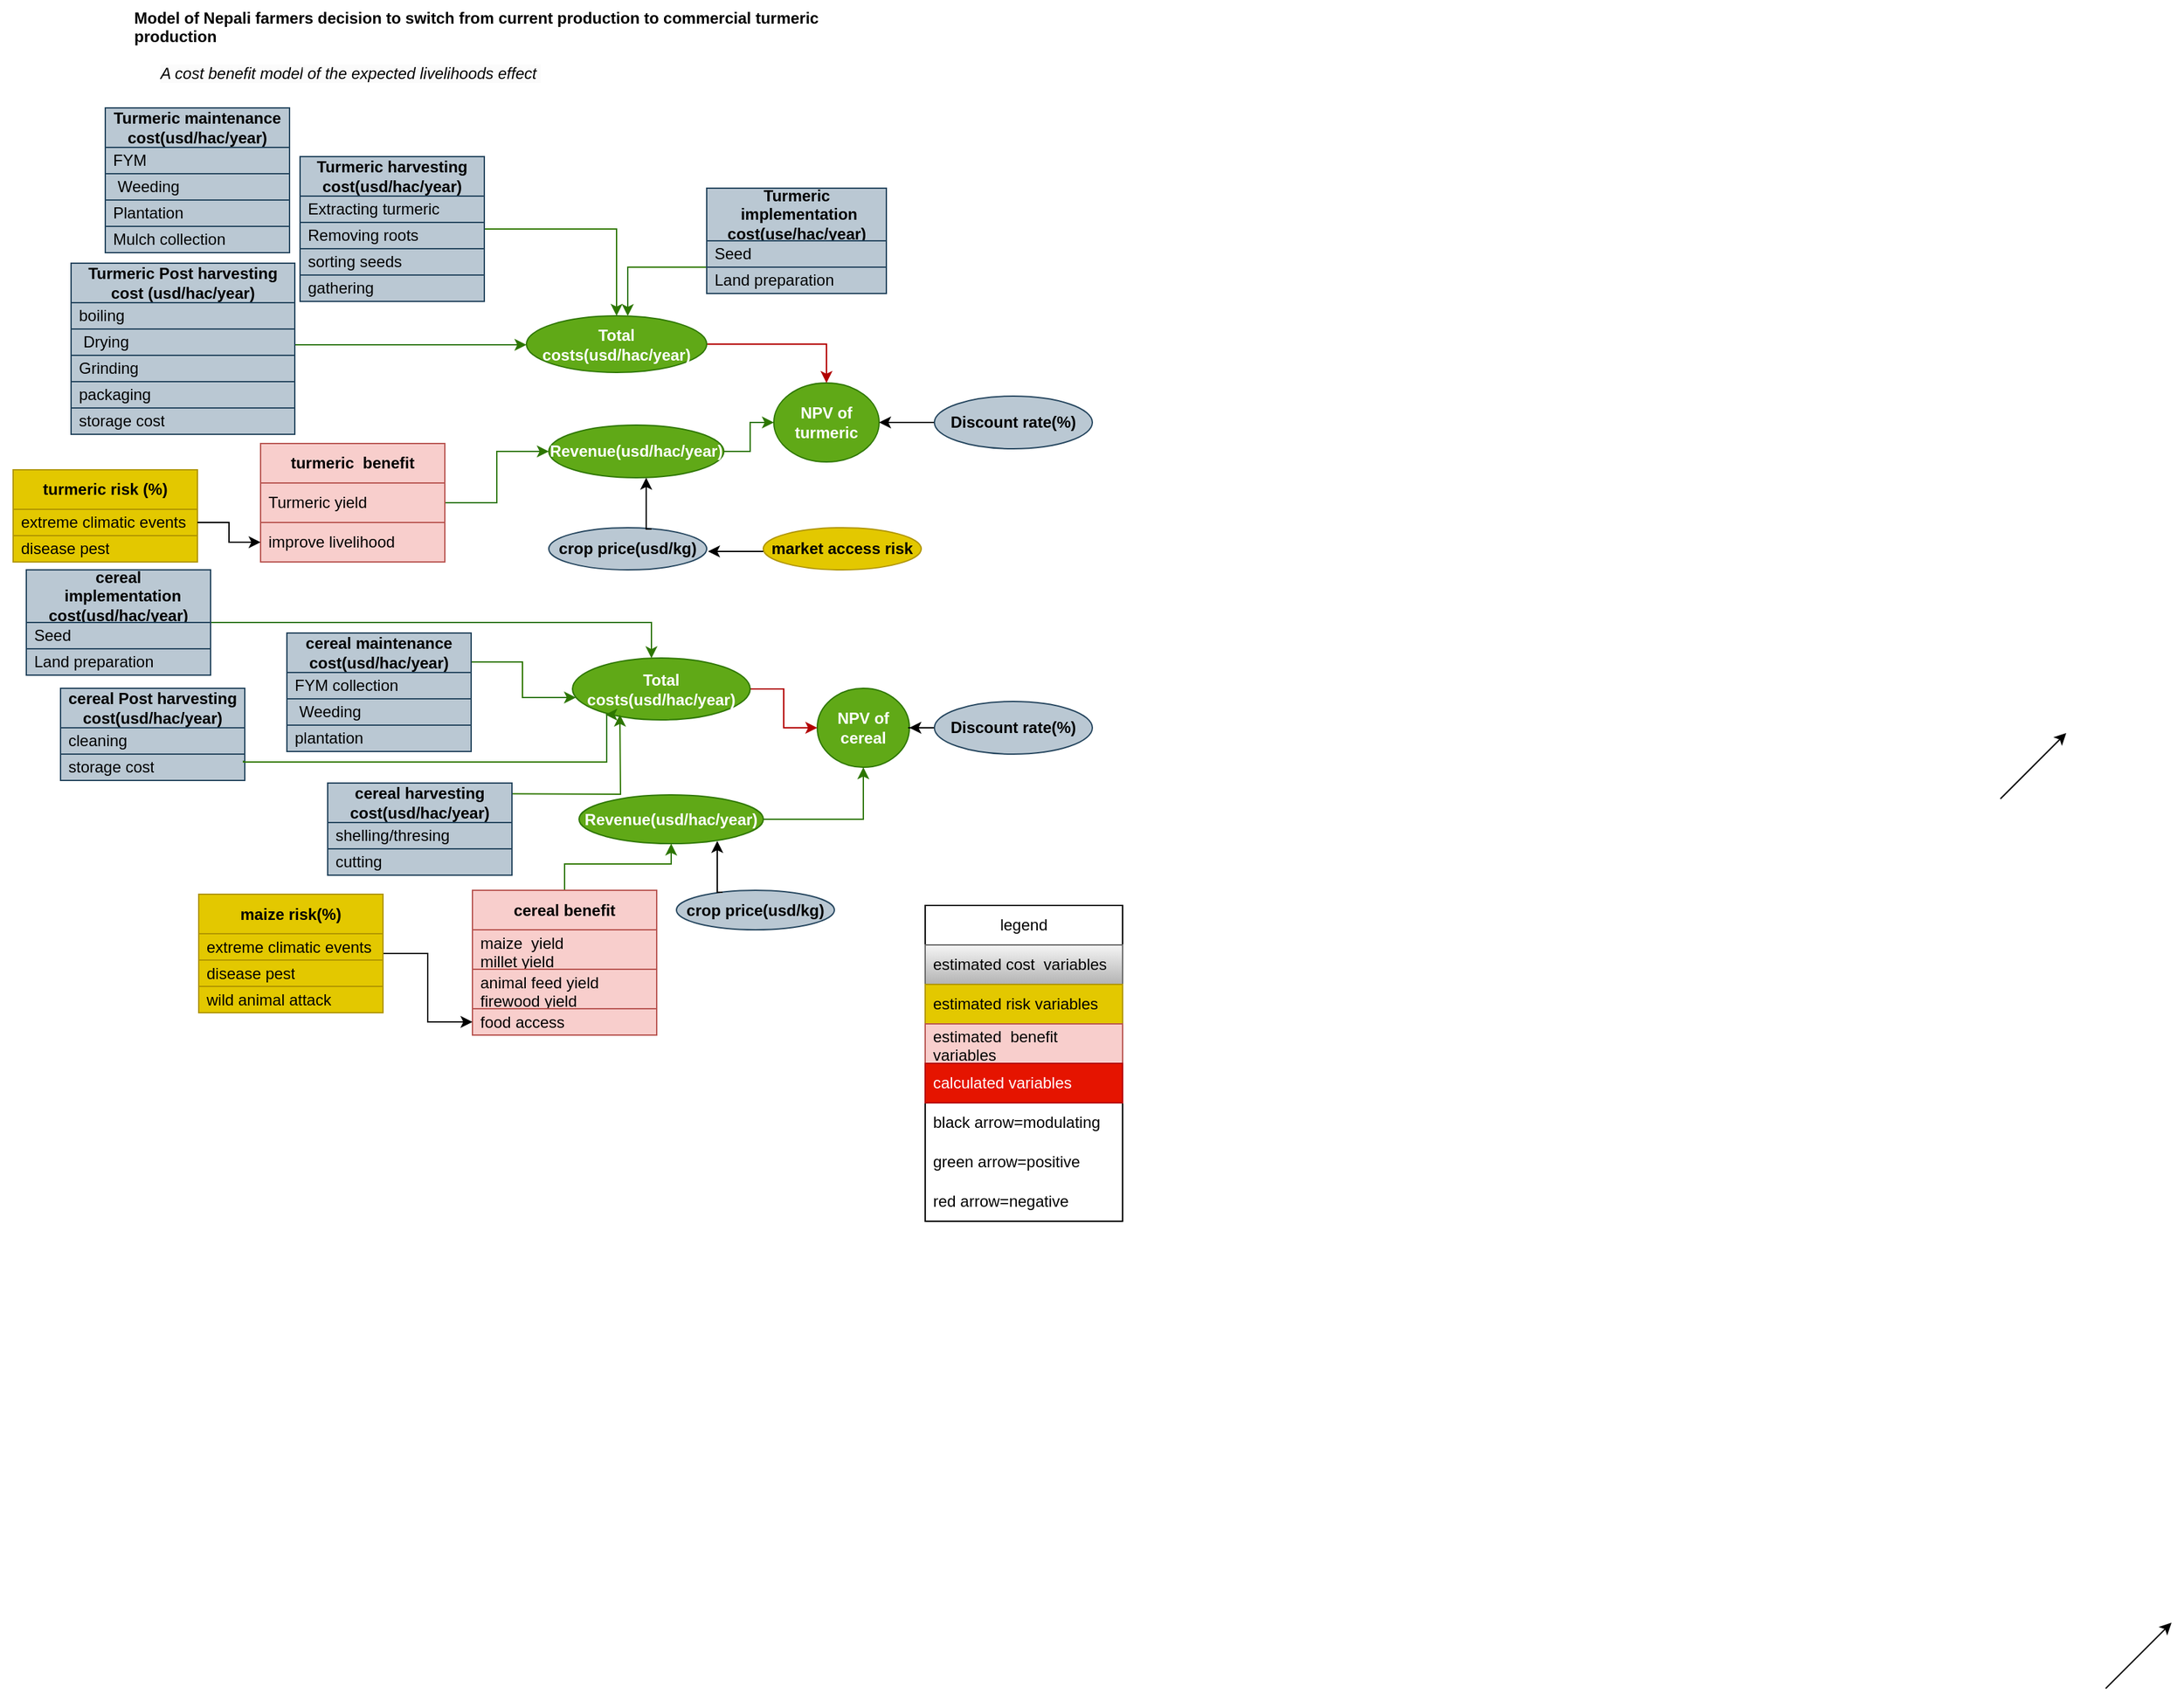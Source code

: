 <mxfile version="22.1.8" type="github">
  <diagram id="_msgDWGgI8CVvv4DNrdZ" name="Page-1">
    <mxGraphModel dx="104" dy="647" grid="1" gridSize="10" guides="1" tooltips="1" connect="1" arrows="1" fold="1" page="1" pageScale="1" pageWidth="850" pageHeight="1100" background="none" math="0" shadow="0">
      <root>
        <mxCell id="0" />
        <mxCell id="1" parent="0" />
        <mxCell id="vRBI4vWx7eo8pq1-qWPK-2" value="Model of Nepali farmers decision to switch from current production to commercial turmeric production" style="text;whiteSpace=wrap;fontSize=12;fontStyle=1;strokeWidth=1;" parent="1" vertex="1">
          <mxGeometry x="950" y="17" width="560" height="60" as="geometry" />
        </mxCell>
        <mxCell id="vRBI4vWx7eo8pq1-qWPK-3" value="&lt;span style=&quot;color: rgb(0, 0, 0); font-family: Helvetica; font-size: 12px; font-style: italic; font-variant-ligatures: normal; font-variant-caps: normal; letter-spacing: normal; orphans: 2; text-align: left; text-indent: 0px; text-transform: none; widows: 2; word-spacing: 0px; -webkit-text-stroke-width: 0px; background-color: rgb(251, 251, 251); text-decoration-thickness: initial; float: none; display: inline !important;&quot;&gt;A cost benefit model&lt;/span&gt;&lt;span style=&quot;color: rgb(0, 0, 0); font-family: Helvetica; font-size: 12px; font-style: italic; font-variant-ligatures: normal; font-variant-caps: normal; letter-spacing: normal; orphans: 2; text-align: left; text-indent: 0px; text-transform: none; widows: 2; word-spacing: 0px; -webkit-text-stroke-width: 0px; background-color: rgb(251, 251, 251); text-decoration-thickness: initial; float: none; display: inline !important;&quot;&gt;&amp;nbsp;of the expected livelihoods effect&amp;nbsp;&lt;/span&gt;" style="text;whiteSpace=wrap;html=1;fontSize=12;fontStyle=0;strokeWidth=1;" parent="1" vertex="1">
          <mxGeometry x="970" y="59" width="450" height="40" as="geometry" />
        </mxCell>
        <mxCell id="vRBI4vWx7eo8pq1-qWPK-5" value="&lt;b&gt;NPV of turmeric&lt;/b&gt;" style="ellipse;whiteSpace=wrap;html=1;fontSize=12;strokeWidth=1;fillColor=#60a917;fontColor=#ffffff;strokeColor=#2D7600;" parent="1" vertex="1">
          <mxGeometry x="1438" y="308" width="80" height="60" as="geometry" />
        </mxCell>
        <mxCell id="vRBI4vWx7eo8pq1-qWPK-17" style="edgeStyle=none;curved=1;rounded=0;orthogonalLoop=1;jettySize=auto;html=1;entryX=0;entryY=0.5;entryDx=0;entryDy=0;fontSize=12;startSize=8;endSize=8;strokeWidth=1;" parent="1" edge="1">
          <mxGeometry relative="1" as="geometry">
            <mxPoint x="860" y="294.5" as="sourcePoint" />
            <mxPoint x="860" y="294.5" as="targetPoint" />
          </mxGeometry>
        </mxCell>
        <mxCell id="vRBI4vWx7eo8pq1-qWPK-29" value="&lt;b&gt;NPV of cereal&lt;/b&gt;" style="ellipse;whiteSpace=wrap;html=1;fontSize=12;strokeWidth=1;fillColor=#60a917;fontColor=#ffffff;strokeColor=#2D7600;" parent="1" vertex="1">
          <mxGeometry x="1471" y="540" width="70" height="60" as="geometry" />
        </mxCell>
        <mxCell id="g0W_0NXHWMT82P0ljdfY-27" value="" style="edgeStyle=orthogonalEdgeStyle;rounded=0;orthogonalLoop=1;jettySize=auto;html=1;fillColor=#60a917;strokeColor=#2D7600;" parent="1" source="Bm_euUfFgAgu9yLUH32F-1" target="vRBI4vWx7eo8pq1-qWPK-5" edge="1">
          <mxGeometry relative="1" as="geometry" />
        </mxCell>
        <mxCell id="Bm_euUfFgAgu9yLUH32F-1" value="&lt;b&gt;Revenue(usd/hac/year)&lt;/b&gt;" style="ellipse;whiteSpace=wrap;html=1;fillColor=#60a917;fontColor=#ffffff;strokeColor=#2D7600;" parent="1" vertex="1">
          <mxGeometry x="1267" y="340" width="133" height="40" as="geometry" />
        </mxCell>
        <mxCell id="g0W_0NXHWMT82P0ljdfY-26" value="" style="edgeStyle=orthogonalEdgeStyle;rounded=0;orthogonalLoop=1;jettySize=auto;html=1;fillColor=#e51400;strokeColor=#B20000;" parent="1" source="Bm_euUfFgAgu9yLUH32F-5" target="vRBI4vWx7eo8pq1-qWPK-5" edge="1">
          <mxGeometry relative="1" as="geometry" />
        </mxCell>
        <mxCell id="Bm_euUfFgAgu9yLUH32F-5" value="&lt;b&gt;Total costs(usd/hac/year)&lt;/b&gt;" style="ellipse;whiteSpace=wrap;html=1;fillColor=#60a917;fontColor=#ffffff;strokeColor=#2D7600;" parent="1" vertex="1">
          <mxGeometry x="1250" y="257" width="137" height="43" as="geometry" />
        </mxCell>
        <mxCell id="qbSNNWnGffYOng-eK7Mu-45" value="" style="edgeStyle=orthogonalEdgeStyle;rounded=0;orthogonalLoop=1;jettySize=auto;html=1;fillColor=#e51400;strokeColor=#B20000;" parent="1" source="Bm_euUfFgAgu9yLUH32F-6" target="vRBI4vWx7eo8pq1-qWPK-29" edge="1">
          <mxGeometry relative="1" as="geometry" />
        </mxCell>
        <mxCell id="Bm_euUfFgAgu9yLUH32F-6" value="&lt;b&gt;Total costs(usd/hac/year)&lt;/b&gt;" style="ellipse;whiteSpace=wrap;html=1;fillColor=#60a917;fontColor=#ffffff;strokeColor=#2D7600;" parent="1" vertex="1">
          <mxGeometry x="1285" y="517" width="135" height="47" as="geometry" />
        </mxCell>
        <mxCell id="g0W_0NXHWMT82P0ljdfY-28" value="" style="edgeStyle=orthogonalEdgeStyle;rounded=0;orthogonalLoop=1;jettySize=auto;html=1;" parent="1" source="Bm_euUfFgAgu9yLUH32F-8" target="vRBI4vWx7eo8pq1-qWPK-5" edge="1">
          <mxGeometry relative="1" as="geometry" />
        </mxCell>
        <mxCell id="Bm_euUfFgAgu9yLUH32F-8" value="&lt;b&gt;Discount rate(%)&lt;/b&gt;" style="ellipse;whiteSpace=wrap;html=1;fillColor=#bac8d3;strokeColor=#23445d;" parent="1" vertex="1">
          <mxGeometry x="1560" y="318" width="120" height="40" as="geometry" />
        </mxCell>
        <mxCell id="Bm_euUfFgAgu9yLUH32F-24" value="" style="endArrow=classic;html=1;rounded=0;" parent="1" edge="1">
          <mxGeometry width="50" height="50" relative="1" as="geometry">
            <mxPoint x="2450" y="1300" as="sourcePoint" />
            <mxPoint x="2500" y="1250" as="targetPoint" />
          </mxGeometry>
        </mxCell>
        <mxCell id="Bm_euUfFgAgu9yLUH32F-32" value="" style="endArrow=classic;html=1;rounded=0;" parent="1" edge="1">
          <mxGeometry width="50" height="50" relative="1" as="geometry">
            <mxPoint x="2370" y="624" as="sourcePoint" />
            <mxPoint x="2420" y="574" as="targetPoint" />
          </mxGeometry>
        </mxCell>
        <mxCell id="qbSNNWnGffYOng-eK7Mu-56" value="" style="edgeStyle=orthogonalEdgeStyle;rounded=0;orthogonalLoop=1;jettySize=auto;html=1;fillColor=#60a917;strokeColor=#2D7600;" parent="1" source="Bm_euUfFgAgu9yLUH32F-40" target="vRBI4vWx7eo8pq1-qWPK-29" edge="1">
          <mxGeometry relative="1" as="geometry" />
        </mxCell>
        <mxCell id="Bm_euUfFgAgu9yLUH32F-40" value="&lt;b&gt;Revenue(usd/hac/year)&lt;/b&gt;" style="ellipse;whiteSpace=wrap;html=1;fillColor=#60a917;fontColor=#ffffff;strokeColor=#2D7600;" parent="1" vertex="1">
          <mxGeometry x="1290" y="621" width="140" height="37" as="geometry" />
        </mxCell>
        <mxCell id="qbSNNWnGffYOng-eK7Mu-16" style="edgeStyle=orthogonalEdgeStyle;rounded=0;orthogonalLoop=1;jettySize=auto;html=1;exitX=0.5;exitY=1;exitDx=0;exitDy=0;" parent="1" edge="1">
          <mxGeometry relative="1" as="geometry">
            <mxPoint x="1127" y="641" as="sourcePoint" />
            <mxPoint x="1127" y="641" as="targetPoint" />
          </mxGeometry>
        </mxCell>
        <mxCell id="g0W_0NXHWMT82P0ljdfY-61" value="" style="edgeStyle=orthogonalEdgeStyle;rounded=0;orthogonalLoop=1;jettySize=auto;html=1;fillColor=#60a917;strokeColor=#2D7600;" parent="1" source="qbSNNWnGffYOng-eK7Mu-23" target="Bm_euUfFgAgu9yLUH32F-40" edge="1">
          <mxGeometry relative="1" as="geometry" />
        </mxCell>
        <mxCell id="qbSNNWnGffYOng-eK7Mu-23" value="&lt;b&gt;cereal benefit&lt;/b&gt;" style="swimlane;fontStyle=0;childLayout=stackLayout;horizontal=1;startSize=30;horizontalStack=0;resizeParent=1;resizeParentMax=0;resizeLast=0;collapsible=1;marginBottom=0;whiteSpace=wrap;html=1;fillColor=#f8cecc;strokeColor=#b85450;" parent="1" vertex="1">
          <mxGeometry x="1209" y="693.5" width="140" height="110" as="geometry">
            <mxRectangle x="951" y="646.5" width="80" height="30" as="alternateBounds" />
          </mxGeometry>
        </mxCell>
        <mxCell id="qbSNNWnGffYOng-eK7Mu-24" value="maize &amp;nbsp;yield &lt;br&gt;millet yield" style="text;strokeColor=#b85450;fillColor=#f8cecc;align=left;verticalAlign=middle;spacingLeft=4;spacingRight=4;overflow=hidden;points=[[0,0.5,0,0,0],[1,0.5,0,0,0]];portConstraint=eastwest;rotatable=0;whiteSpace=wrap;html=1;" parent="qbSNNWnGffYOng-eK7Mu-23" vertex="1">
          <mxGeometry y="30" width="140" height="30" as="geometry" />
        </mxCell>
        <mxCell id="qbSNNWnGffYOng-eK7Mu-25" value="animal feed yield firewood yield" style="text;strokeColor=#b85450;fillColor=#f8cecc;align=left;verticalAlign=middle;spacingLeft=4;spacingRight=4;overflow=hidden;points=[[0,0.5],[1,0.5]];portConstraint=eastwest;rotatable=0;whiteSpace=wrap;html=1;" parent="qbSNNWnGffYOng-eK7Mu-23" vertex="1">
          <mxGeometry y="60" width="140" height="30" as="geometry" />
        </mxCell>
        <mxCell id="qbSNNWnGffYOng-eK7Mu-26" value="food access" style="text;strokeColor=#b85450;fillColor=#f8cecc;align=left;verticalAlign=middle;spacingLeft=4;spacingRight=4;overflow=hidden;points=[[0,0.5],[1,0.5]];portConstraint=eastwest;rotatable=0;whiteSpace=wrap;html=1;" parent="qbSNNWnGffYOng-eK7Mu-23" vertex="1">
          <mxGeometry y="90" width="140" height="20" as="geometry" />
        </mxCell>
        <mxCell id="qbSNNWnGffYOng-eK7Mu-44" value="&lt;b&gt;crop price(usd/kg)&lt;/b&gt;" style="ellipse;whiteSpace=wrap;html=1;fillColor=#bac8d3;strokeColor=#23445d;" parent="1" vertex="1">
          <mxGeometry x="1267" y="418" width="120" height="32" as="geometry" />
        </mxCell>
        <mxCell id="g0W_0NXHWMT82P0ljdfY-25" value="" style="edgeStyle=orthogonalEdgeStyle;rounded=0;orthogonalLoop=1;jettySize=auto;html=1;fillColor=#60a917;strokeColor=#2D7600;" parent="1" source="qbSNNWnGffYOng-eK7Mu-59" target="Bm_euUfFgAgu9yLUH32F-1" edge="1">
          <mxGeometry relative="1" as="geometry" />
        </mxCell>
        <mxCell id="qbSNNWnGffYOng-eK7Mu-59" value="&lt;b&gt;turmeric &amp;nbsp;benefit&lt;/b&gt;" style="swimlane;fontStyle=0;childLayout=stackLayout;horizontal=1;startSize=30;horizontalStack=0;resizeParent=1;resizeParentMax=0;resizeLast=0;collapsible=1;marginBottom=0;whiteSpace=wrap;html=1;fillColor=#f8cecc;strokeColor=#b85450;" parent="1" vertex="1">
          <mxGeometry x="1048" y="354" width="140" height="90" as="geometry">
            <mxRectangle x="1048" y="354" width="130" height="30" as="alternateBounds" />
          </mxGeometry>
        </mxCell>
        <mxCell id="qbSNNWnGffYOng-eK7Mu-60" value="Turmeric yield" style="text;strokeColor=#b85450;fillColor=#f8cecc;align=left;verticalAlign=middle;spacingLeft=4;spacingRight=4;overflow=hidden;points=[[0,0.5],[1,0.5]];portConstraint=eastwest;rotatable=0;whiteSpace=wrap;html=1;" parent="qbSNNWnGffYOng-eK7Mu-59" vertex="1">
          <mxGeometry y="30" width="140" height="30" as="geometry" />
        </mxCell>
        <mxCell id="qbSNNWnGffYOng-eK7Mu-62" value="improve livelihood" style="text;strokeColor=#b85450;fillColor=#f8cecc;align=left;verticalAlign=middle;spacingLeft=4;spacingRight=4;overflow=hidden;points=[[0,0.5],[1,0.5]];portConstraint=eastwest;rotatable=0;whiteSpace=wrap;html=1;" parent="qbSNNWnGffYOng-eK7Mu-59" vertex="1">
          <mxGeometry y="60" width="140" height="30" as="geometry" />
        </mxCell>
        <mxCell id="g0W_0NXHWMT82P0ljdfY-53" value="" style="edgeStyle=orthogonalEdgeStyle;rounded=0;orthogonalLoop=1;jettySize=auto;html=1;fillColor=#60a917;strokeColor=#2D7600;" parent="1" source="P7z4gR5DvrRTQaax9_9S-4" target="Bm_euUfFgAgu9yLUH32F-6" edge="1">
          <mxGeometry relative="1" as="geometry">
            <Array as="points">
              <mxPoint x="1247" y="520" />
              <mxPoint x="1247" y="547" />
            </Array>
          </mxGeometry>
        </mxCell>
        <mxCell id="P7z4gR5DvrRTQaax9_9S-4" value="&lt;b&gt;cereal maintenance cost(usd/hac/year)&lt;/b&gt;" style="swimlane;fontStyle=0;childLayout=stackLayout;horizontal=1;startSize=30;horizontalStack=0;resizeParent=1;resizeParentMax=0;resizeLast=0;collapsible=1;marginBottom=0;whiteSpace=wrap;html=1;fillColor=#bac8d3;strokeColor=#23445d;" parent="1" vertex="1">
          <mxGeometry x="1068" y="498" width="140" height="90" as="geometry">
            <mxRectangle x="1068" y="498" width="170" height="30" as="alternateBounds" />
          </mxGeometry>
        </mxCell>
        <mxCell id="P7z4gR5DvrRTQaax9_9S-5" value="FYM collection" style="text;strokeColor=#23445d;fillColor=#bac8d3;align=left;verticalAlign=middle;spacingLeft=4;spacingRight=4;overflow=hidden;points=[[0,0.5],[1,0.5]];portConstraint=eastwest;rotatable=0;whiteSpace=wrap;html=1;" parent="P7z4gR5DvrRTQaax9_9S-4" vertex="1">
          <mxGeometry y="30" width="140" height="20" as="geometry" />
        </mxCell>
        <mxCell id="P7z4gR5DvrRTQaax9_9S-6" value="&amp;nbsp;Weeding&lt;br&gt;" style="text;strokeColor=#23445d;fillColor=#bac8d3;align=left;verticalAlign=middle;spacingLeft=4;spacingRight=4;overflow=hidden;points=[[0,0.5],[1,0.5]];portConstraint=eastwest;rotatable=0;whiteSpace=wrap;html=1;" parent="P7z4gR5DvrRTQaax9_9S-4" vertex="1">
          <mxGeometry y="50" width="140" height="20" as="geometry" />
        </mxCell>
        <mxCell id="P7z4gR5DvrRTQaax9_9S-7" value="plantation" style="text;strokeColor=#23445d;fillColor=#bac8d3;align=left;verticalAlign=middle;spacingLeft=4;spacingRight=4;overflow=hidden;points=[[0,0.5],[1,0.5]];portConstraint=eastwest;rotatable=0;whiteSpace=wrap;html=1;" parent="P7z4gR5DvrRTQaax9_9S-4" vertex="1">
          <mxGeometry y="70" width="140" height="20" as="geometry" />
        </mxCell>
        <mxCell id="g0W_0NXHWMT82P0ljdfY-52" value="" style="edgeStyle=orthogonalEdgeStyle;rounded=0;orthogonalLoop=1;jettySize=auto;html=1;fillColor=#60a917;strokeColor=#2D7600;" parent="1" edge="1">
          <mxGeometry relative="1" as="geometry">
            <mxPoint x="1209" y="620" as="sourcePoint" />
            <mxPoint x="1321" y="560" as="targetPoint" />
          </mxGeometry>
        </mxCell>
        <mxCell id="P7z4gR5DvrRTQaax9_9S-9" value="&lt;b&gt;cereal harvesting cost(usd/hac/year)&lt;/b&gt;" style="swimlane;fontStyle=0;childLayout=stackLayout;horizontal=1;startSize=30;horizontalStack=0;resizeParent=1;resizeParentMax=0;resizeLast=0;collapsible=1;marginBottom=0;whiteSpace=wrap;html=1;fillColor=#bac8d3;strokeColor=#23445d;" parent="1" vertex="1">
          <mxGeometry x="1099" y="612" width="140" height="70" as="geometry">
            <mxRectangle x="1073" y="600" width="160" height="30" as="alternateBounds" />
          </mxGeometry>
        </mxCell>
        <mxCell id="P7z4gR5DvrRTQaax9_9S-11" value="shelling/thresing" style="text;strokeColor=#23445d;fillColor=#bac8d3;align=left;verticalAlign=middle;spacingLeft=4;spacingRight=4;overflow=hidden;points=[[0,0.5],[1,0.5]];portConstraint=eastwest;rotatable=0;whiteSpace=wrap;html=1;" parent="P7z4gR5DvrRTQaax9_9S-9" vertex="1">
          <mxGeometry y="30" width="140" height="20" as="geometry" />
        </mxCell>
        <mxCell id="P7z4gR5DvrRTQaax9_9S-10" value="cutting" style="text;strokeColor=#23445d;fillColor=#bac8d3;align=left;verticalAlign=middle;spacingLeft=4;spacingRight=4;overflow=hidden;points=[[0,0.5],[1,0.5]];portConstraint=eastwest;rotatable=0;whiteSpace=wrap;html=1;" parent="P7z4gR5DvrRTQaax9_9S-9" vertex="1">
          <mxGeometry y="50" width="140" height="20" as="geometry" />
        </mxCell>
        <mxCell id="g0W_0NXHWMT82P0ljdfY-24" value="" style="edgeStyle=orthogonalEdgeStyle;rounded=0;orthogonalLoop=1;jettySize=auto;html=1;fillColor=#60a917;strokeColor=#2D7600;" parent="1" source="d5tyBhBD4ZNlllIkALd0-3" target="Bm_euUfFgAgu9yLUH32F-5" edge="1">
          <mxGeometry relative="1" as="geometry">
            <Array as="points">
              <mxPoint x="1080" y="279" />
              <mxPoint x="1080" y="279" />
            </Array>
          </mxGeometry>
        </mxCell>
        <mxCell id="d5tyBhBD4ZNlllIkALd0-3" value="&lt;b&gt;Turmeric Post harvesting cost (usd/hac/year)&lt;/b&gt;" style="swimlane;fontStyle=0;childLayout=stackLayout;horizontal=1;startSize=30;horizontalStack=0;resizeParent=1;resizeParentMax=0;resizeLast=0;collapsible=1;marginBottom=0;whiteSpace=wrap;html=1;fillColor=#bac8d3;strokeColor=#23445d;" parent="1" vertex="1">
          <mxGeometry x="904" y="217" width="170" height="130" as="geometry">
            <mxRectangle x="879" y="280" width="200" height="30" as="alternateBounds" />
          </mxGeometry>
        </mxCell>
        <mxCell id="d5tyBhBD4ZNlllIkALd0-6" value="boiling&amp;nbsp;" style="text;strokeColor=#23445d;fillColor=#bac8d3;align=left;verticalAlign=middle;spacingLeft=4;spacingRight=4;overflow=hidden;points=[[0,0.5],[1,0.5]];portConstraint=eastwest;rotatable=0;whiteSpace=wrap;html=1;" parent="d5tyBhBD4ZNlllIkALd0-3" vertex="1">
          <mxGeometry y="30" width="170" height="20" as="geometry" />
        </mxCell>
        <mxCell id="g0W_0NXHWMT82P0ljdfY-102" value="&amp;nbsp;Drying&amp;nbsp;" style="text;strokeColor=#23445d;fillColor=#bac8d3;align=left;verticalAlign=middle;spacingLeft=4;spacingRight=4;overflow=hidden;points=[[0,0.5],[1,0.5]];portConstraint=eastwest;rotatable=0;whiteSpace=wrap;html=1;" parent="d5tyBhBD4ZNlllIkALd0-3" vertex="1">
          <mxGeometry y="50" width="170" height="20" as="geometry" />
        </mxCell>
        <mxCell id="g0W_0NXHWMT82P0ljdfY-103" value="Grinding" style="text;strokeColor=#23445d;fillColor=#bac8d3;align=left;verticalAlign=middle;spacingLeft=4;spacingRight=4;overflow=hidden;points=[[0,0.5],[1,0.5]];portConstraint=eastwest;rotatable=0;whiteSpace=wrap;html=1;" parent="d5tyBhBD4ZNlllIkALd0-3" vertex="1">
          <mxGeometry y="70" width="170" height="20" as="geometry" />
        </mxCell>
        <mxCell id="g0W_0NXHWMT82P0ljdfY-105" value="packaging" style="text;strokeColor=#23445d;fillColor=#bac8d3;align=left;verticalAlign=middle;spacingLeft=4;spacingRight=4;overflow=hidden;points=[[0,0.5],[1,0.5]];portConstraint=eastwest;rotatable=0;whiteSpace=wrap;html=1;" parent="d5tyBhBD4ZNlllIkALd0-3" vertex="1">
          <mxGeometry y="90" width="170" height="20" as="geometry" />
        </mxCell>
        <mxCell id="g0W_0NXHWMT82P0ljdfY-106" value="storage cost" style="text;strokeColor=#23445d;fillColor=#bac8d3;align=left;verticalAlign=middle;spacingLeft=4;spacingRight=4;overflow=hidden;points=[[0,0.5],[1,0.5]];portConstraint=eastwest;rotatable=0;whiteSpace=wrap;html=1;" parent="d5tyBhBD4ZNlllIkALd0-3" vertex="1">
          <mxGeometry y="110" width="170" height="20" as="geometry" />
        </mxCell>
        <mxCell id="g0W_0NXHWMT82P0ljdfY-13" value="" style="edgeStyle=orthogonalEdgeStyle;rounded=0;orthogonalLoop=1;jettySize=auto;html=1;fillColor=#60a917;strokeColor=#2D7600;" parent="1" source="d5tyBhBD4ZNlllIkALd0-7" target="Bm_euUfFgAgu9yLUH32F-5" edge="1">
          <mxGeometry relative="1" as="geometry">
            <Array as="points">
              <mxPoint x="1477" y="220" />
              <mxPoint x="1327" y="220" />
            </Array>
          </mxGeometry>
        </mxCell>
        <mxCell id="d5tyBhBD4ZNlllIkALd0-7" value="&lt;b&gt;Turmeric &amp;nbsp;implementation cost(use/hac/year)&lt;/b&gt;" style="swimlane;fontStyle=0;childLayout=stackLayout;horizontal=1;startSize=40;horizontalStack=0;resizeParent=1;resizeParentMax=0;resizeLast=0;collapsible=1;marginBottom=0;whiteSpace=wrap;html=1;fillColor=#bac8d3;strokeColor=#23445d;" parent="1" vertex="1">
          <mxGeometry x="1387" y="160" width="136.5" height="80" as="geometry">
            <mxRectangle x="1380" y="150" width="193" height="30" as="alternateBounds" />
          </mxGeometry>
        </mxCell>
        <mxCell id="g0W_0NXHWMT82P0ljdfY-39" value="Seed &amp;nbsp;&amp;nbsp;&lt;br&gt;&amp;nbsp;&lt;br&gt;&amp;nbsp;" style="text;strokeColor=#23445d;fillColor=#bac8d3;align=left;verticalAlign=middle;spacingLeft=4;spacingRight=4;overflow=hidden;points=[[0,0.5],[1,0.5]];portConstraint=eastwest;rotatable=0;whiteSpace=wrap;html=1;" parent="d5tyBhBD4ZNlllIkALd0-7" vertex="1">
          <mxGeometry y="40" width="136.5" height="20" as="geometry" />
        </mxCell>
        <mxCell id="d5tyBhBD4ZNlllIkALd0-9" value="Land preparation" style="text;strokeColor=#23445d;fillColor=#bac8d3;align=left;verticalAlign=middle;spacingLeft=4;spacingRight=4;overflow=hidden;points=[[0,0.5],[1,0.5]];portConstraint=eastwest;rotatable=0;whiteSpace=wrap;html=1;" parent="d5tyBhBD4ZNlllIkALd0-7" vertex="1">
          <mxGeometry y="60" width="136.5" height="20" as="geometry" />
        </mxCell>
        <mxCell id="d5tyBhBD4ZNlllIkALd0-12" value="&lt;b&gt;Turmeric maintenance cost(usd/hac/year)&lt;/b&gt;" style="swimlane;fontStyle=0;childLayout=stackLayout;horizontal=1;startSize=30;horizontalStack=0;resizeParent=1;resizeParentMax=0;resizeLast=0;collapsible=1;marginBottom=0;whiteSpace=wrap;html=1;fillColor=#bac8d3;strokeColor=#23445d;" parent="1" vertex="1">
          <mxGeometry x="930" y="99" width="140" height="110" as="geometry">
            <mxRectangle x="930" y="99" width="180" height="30" as="alternateBounds" />
          </mxGeometry>
        </mxCell>
        <mxCell id="d5tyBhBD4ZNlllIkALd0-13" value="FYM &lt;br&gt;" style="text;strokeColor=#23445d;fillColor=#bac8d3;align=left;verticalAlign=middle;spacingLeft=4;spacingRight=4;overflow=hidden;points=[[0,0.5],[1,0.5]];portConstraint=eastwest;rotatable=0;whiteSpace=wrap;html=1;" parent="d5tyBhBD4ZNlllIkALd0-12" vertex="1">
          <mxGeometry y="30" width="140" height="20" as="geometry" />
        </mxCell>
        <mxCell id="d5tyBhBD4ZNlllIkALd0-14" value="&amp;nbsp;Weeding&lt;br&gt;" style="text;strokeColor=#23445d;fillColor=#bac8d3;align=left;verticalAlign=middle;spacingLeft=4;spacingRight=4;overflow=hidden;points=[[0,0.5],[1,0.5]];portConstraint=eastwest;rotatable=0;whiteSpace=wrap;html=1;" parent="d5tyBhBD4ZNlllIkALd0-12" vertex="1">
          <mxGeometry y="50" width="140" height="20" as="geometry" />
        </mxCell>
        <mxCell id="d5tyBhBD4ZNlllIkALd0-15" value="Plantation" style="text;strokeColor=#23445d;fillColor=#bac8d3;align=left;verticalAlign=middle;spacingLeft=4;spacingRight=4;overflow=hidden;points=[[0,0.5],[1,0.5]];portConstraint=eastwest;rotatable=0;whiteSpace=wrap;html=1;" parent="d5tyBhBD4ZNlllIkALd0-12" vertex="1">
          <mxGeometry y="70" width="140" height="20" as="geometry" />
        </mxCell>
        <mxCell id="d5tyBhBD4ZNlllIkALd0-23" value="Mulch collection" style="text;strokeColor=#23445d;fillColor=#bac8d3;align=left;verticalAlign=middle;spacingLeft=4;spacingRight=4;overflow=hidden;points=[[0,0.5],[1,0.5]];portConstraint=eastwest;rotatable=0;whiteSpace=wrap;html=1;" parent="d5tyBhBD4ZNlllIkALd0-12" vertex="1">
          <mxGeometry y="90" width="140" height="20" as="geometry" />
        </mxCell>
        <mxCell id="d5tyBhBD4ZNlllIkALd0-29" value="&lt;b&gt;cereal Post harvesting cost(usd/hac/year)&lt;/b&gt;" style="swimlane;fontStyle=0;childLayout=stackLayout;horizontal=1;startSize=30;horizontalStack=0;resizeParent=1;resizeParentMax=0;resizeLast=0;collapsible=1;marginBottom=0;whiteSpace=wrap;html=1;fillColor=#bac8d3;strokeColor=#23445d;" parent="1" vertex="1">
          <mxGeometry x="896" y="540" width="140" height="70" as="geometry">
            <mxRectangle x="870" y="540" width="165" height="30" as="alternateBounds" />
          </mxGeometry>
        </mxCell>
        <mxCell id="d5tyBhBD4ZNlllIkALd0-30" value="cleaning" style="text;strokeColor=#23445d;fillColor=#bac8d3;align=left;verticalAlign=middle;spacingLeft=4;spacingRight=4;overflow=hidden;points=[[0,0.5],[1,0.5]];portConstraint=eastwest;rotatable=0;whiteSpace=wrap;html=1;" parent="d5tyBhBD4ZNlllIkALd0-29" vertex="1">
          <mxGeometry y="30" width="140" height="20" as="geometry" />
        </mxCell>
        <mxCell id="d5tyBhBD4ZNlllIkALd0-31" value="storage cost" style="text;strokeColor=#23445d;fillColor=#bac8d3;align=left;verticalAlign=middle;spacingLeft=4;spacingRight=4;overflow=hidden;points=[[0,0.5],[1,0.5]];portConstraint=eastwest;rotatable=0;whiteSpace=wrap;html=1;" parent="d5tyBhBD4ZNlllIkALd0-29" vertex="1">
          <mxGeometry y="50" width="140" height="20" as="geometry" />
        </mxCell>
        <mxCell id="g0W_0NXHWMT82P0ljdfY-23" value="" style="edgeStyle=orthogonalEdgeStyle;rounded=0;orthogonalLoop=1;jettySize=auto;html=1;fillColor=#60a917;strokeColor=#2D7600;" parent="1" source="d5tyBhBD4ZNlllIkALd0-17" target="Bm_euUfFgAgu9yLUH32F-5" edge="1">
          <mxGeometry relative="1" as="geometry" />
        </mxCell>
        <mxCell id="d5tyBhBD4ZNlllIkALd0-17" value="&lt;b&gt;Turmeric harvesting cost(usd/hac/year)&lt;/b&gt;" style="swimlane;fontStyle=0;childLayout=stackLayout;horizontal=1;startSize=30;horizontalStack=0;resizeParent=1;resizeParentMax=0;resizeLast=0;collapsible=1;marginBottom=0;whiteSpace=wrap;html=1;fillColor=#bac8d3;strokeColor=#23445d;" parent="1" vertex="1">
          <mxGeometry x="1078" y="136" width="140" height="110" as="geometry">
            <mxRectangle x="1078" y="160" width="170" height="30" as="alternateBounds" />
          </mxGeometry>
        </mxCell>
        <mxCell id="d5tyBhBD4ZNlllIkALd0-18" value="Extracting turmeric" style="text;strokeColor=#23445d;fillColor=#bac8d3;align=left;verticalAlign=middle;spacingLeft=4;spacingRight=4;overflow=hidden;points=[[0,0.5],[1,0.5]];portConstraint=eastwest;rotatable=0;whiteSpace=wrap;html=1;" parent="d5tyBhBD4ZNlllIkALd0-17" vertex="1">
          <mxGeometry y="30" width="140" height="20" as="geometry" />
        </mxCell>
        <mxCell id="d5tyBhBD4ZNlllIkALd0-19" value="Removing roots" style="text;strokeColor=#23445d;fillColor=#bac8d3;align=left;verticalAlign=middle;spacingLeft=4;spacingRight=4;overflow=hidden;points=[[0,0.5],[1,0.5]];portConstraint=eastwest;rotatable=0;whiteSpace=wrap;html=1;" parent="d5tyBhBD4ZNlllIkALd0-17" vertex="1">
          <mxGeometry y="50" width="140" height="20" as="geometry" />
        </mxCell>
        <mxCell id="d5tyBhBD4ZNlllIkALd0-21" value="sorting seeds" style="text;strokeColor=#23445d;fillColor=#bac8d3;align=left;verticalAlign=middle;spacingLeft=4;spacingRight=4;overflow=hidden;points=[[0,0.5],[1,0.5]];portConstraint=eastwest;rotatable=0;whiteSpace=wrap;html=1;" parent="d5tyBhBD4ZNlllIkALd0-17" vertex="1">
          <mxGeometry y="70" width="140" height="20" as="geometry" />
        </mxCell>
        <mxCell id="d5tyBhBD4ZNlllIkALd0-22" value="gathering" style="text;strokeColor=#23445d;fillColor=#bac8d3;align=left;verticalAlign=middle;spacingLeft=4;spacingRight=4;overflow=hidden;points=[[0,0.5],[1,0.5]];portConstraint=eastwest;rotatable=0;whiteSpace=wrap;html=1;" parent="d5tyBhBD4ZNlllIkALd0-17" vertex="1">
          <mxGeometry y="90" width="140" height="20" as="geometry" />
        </mxCell>
        <mxCell id="g0W_0NXHWMT82P0ljdfY-34" value="" style="edgeStyle=orthogonalEdgeStyle;rounded=0;orthogonalLoop=1;jettySize=auto;html=1;" parent="1" source="g0W_0NXHWMT82P0ljdfY-31" target="vRBI4vWx7eo8pq1-qWPK-29" edge="1">
          <mxGeometry relative="1" as="geometry" />
        </mxCell>
        <mxCell id="g0W_0NXHWMT82P0ljdfY-31" value="&lt;b&gt;Discount rate(%)&lt;/b&gt;" style="ellipse;whiteSpace=wrap;html=1;fillColor=#bac8d3;strokeColor=#23445d;" parent="1" vertex="1">
          <mxGeometry x="1560" y="550" width="120" height="40" as="geometry" />
        </mxCell>
        <mxCell id="g0W_0NXHWMT82P0ljdfY-32" value="&lt;b&gt;crop price(usd/kg)&lt;/b&gt;" style="ellipse;whiteSpace=wrap;html=1;fillColor=#bac8d3;strokeColor=#23445d;" parent="1" vertex="1">
          <mxGeometry x="1364" y="693.5" width="120" height="30" as="geometry" />
        </mxCell>
        <mxCell id="g0W_0NXHWMT82P0ljdfY-55" value="" style="edgeStyle=orthogonalEdgeStyle;rounded=0;orthogonalLoop=1;jettySize=auto;html=1;fillColor=#60a917;strokeColor=#2D7600;" parent="1" source="g0W_0NXHWMT82P0ljdfY-41" target="Bm_euUfFgAgu9yLUH32F-6" edge="1">
          <mxGeometry relative="1" as="geometry">
            <Array as="points">
              <mxPoint x="1345" y="490" />
            </Array>
          </mxGeometry>
        </mxCell>
        <mxCell id="g0W_0NXHWMT82P0ljdfY-41" value="&lt;b&gt;cereal&lt;br&gt;&amp;nbsp; implementation cost(usd/hac/year)&lt;/b&gt;" style="swimlane;fontStyle=0;childLayout=stackLayout;horizontal=1;startSize=40;horizontalStack=0;resizeParent=1;resizeParentMax=0;resizeLast=0;collapsible=1;marginBottom=0;whiteSpace=wrap;html=1;fillColor=#bac8d3;strokeColor=#23445d;" parent="1" vertex="1">
          <mxGeometry x="870" y="450" width="140" height="80" as="geometry">
            <mxRectangle x="870" y="450" width="166" height="30" as="alternateBounds" />
          </mxGeometry>
        </mxCell>
        <mxCell id="g0W_0NXHWMT82P0ljdfY-45" value="Seed &amp;nbsp;&amp;nbsp;&lt;br&gt;&amp;nbsp;&lt;br&gt;&amp;nbsp;" style="text;strokeColor=#23445d;fillColor=#bac8d3;align=left;verticalAlign=middle;spacingLeft=4;spacingRight=4;overflow=hidden;points=[[0,0.5],[1,0.5]];portConstraint=eastwest;rotatable=0;whiteSpace=wrap;html=1;" parent="g0W_0NXHWMT82P0ljdfY-41" vertex="1">
          <mxGeometry y="40" width="140" height="20" as="geometry" />
        </mxCell>
        <mxCell id="g0W_0NXHWMT82P0ljdfY-46" value="Land preparation" style="text;strokeColor=#23445d;fillColor=#bac8d3;align=left;verticalAlign=middle;spacingLeft=4;spacingRight=4;overflow=hidden;points=[[0,0.5],[1,0.5]];portConstraint=eastwest;rotatable=0;whiteSpace=wrap;html=1;" parent="g0W_0NXHWMT82P0ljdfY-41" vertex="1">
          <mxGeometry y="60" width="140" height="20" as="geometry" />
        </mxCell>
        <mxCell id="g0W_0NXHWMT82P0ljdfY-62" value="&lt;b&gt;turmeric risk (%)&lt;/b&gt;" style="swimlane;fontStyle=0;childLayout=stackLayout;horizontal=1;startSize=30;horizontalStack=0;resizeParent=1;resizeParentMax=0;resizeLast=0;collapsible=1;marginBottom=0;whiteSpace=wrap;html=1;fillColor=#e3c800;strokeColor=#B09500;fontColor=#000000;" parent="1" vertex="1">
          <mxGeometry x="860" y="374" width="140" height="70" as="geometry">
            <mxRectangle x="860" y="374" width="110" height="30" as="alternateBounds" />
          </mxGeometry>
        </mxCell>
        <mxCell id="g0W_0NXHWMT82P0ljdfY-63" value="extreme climatic events" style="text;strokeColor=#B09500;fillColor=#e3c800;align=left;verticalAlign=middle;spacingLeft=4;spacingRight=4;overflow=hidden;points=[[0,0.5],[1,0.5]];portConstraint=eastwest;rotatable=0;whiteSpace=wrap;html=1;fontColor=#000000;" parent="g0W_0NXHWMT82P0ljdfY-62" vertex="1">
          <mxGeometry y="30" width="140" height="20" as="geometry" />
        </mxCell>
        <mxCell id="g0W_0NXHWMT82P0ljdfY-64" value="disease pest" style="text;strokeColor=#B09500;fillColor=#e3c800;align=left;verticalAlign=middle;spacingLeft=4;spacingRight=4;overflow=hidden;points=[[0,0.5],[1,0.5]];portConstraint=eastwest;rotatable=0;whiteSpace=wrap;html=1;fontColor=#000000;" parent="g0W_0NXHWMT82P0ljdfY-62" vertex="1">
          <mxGeometry y="50" width="140" height="20" as="geometry" />
        </mxCell>
        <mxCell id="g0W_0NXHWMT82P0ljdfY-80" value="" style="edgeStyle=orthogonalEdgeStyle;rounded=0;orthogonalLoop=1;jettySize=auto;html=1;" parent="1" source="g0W_0NXHWMT82P0ljdfY-67" target="qbSNNWnGffYOng-eK7Mu-26" edge="1">
          <mxGeometry relative="1" as="geometry" />
        </mxCell>
        <mxCell id="g0W_0NXHWMT82P0ljdfY-67" value="&lt;b&gt;maize risk(%)&lt;/b&gt;" style="swimlane;fontStyle=0;childLayout=stackLayout;horizontal=1;startSize=30;horizontalStack=0;resizeParent=1;resizeParentMax=0;resizeLast=0;collapsible=1;marginBottom=0;whiteSpace=wrap;html=1;fillColor=#e3c800;strokeColor=#B09500;fontColor=#000000;" parent="1" vertex="1">
          <mxGeometry x="1001" y="696.5" width="140" height="90" as="geometry">
            <mxRectangle x="750" y="666.5" width="90" height="30" as="alternateBounds" />
          </mxGeometry>
        </mxCell>
        <mxCell id="g0W_0NXHWMT82P0ljdfY-68" value="extreme climatic events" style="text;strokeColor=#B09500;fillColor=#e3c800;align=left;verticalAlign=middle;spacingLeft=4;spacingRight=4;overflow=hidden;points=[[0,0.5],[1,0.5]];portConstraint=eastwest;rotatable=0;whiteSpace=wrap;html=1;fontColor=#000000;" parent="g0W_0NXHWMT82P0ljdfY-67" vertex="1">
          <mxGeometry y="30" width="140" height="20" as="geometry" />
        </mxCell>
        <mxCell id="g0W_0NXHWMT82P0ljdfY-69" value="disease pest" style="text;strokeColor=#B09500;fillColor=#e3c800;align=left;verticalAlign=middle;spacingLeft=4;spacingRight=4;overflow=hidden;points=[[0,0.5],[1,0.5]];portConstraint=eastwest;rotatable=0;whiteSpace=wrap;html=1;fontColor=#000000;" parent="g0W_0NXHWMT82P0ljdfY-67" vertex="1">
          <mxGeometry y="50" width="140" height="20" as="geometry" />
        </mxCell>
        <mxCell id="g0W_0NXHWMT82P0ljdfY-70" value="wild animal attack" style="text;strokeColor=#B09500;fillColor=#e3c800;align=left;verticalAlign=middle;spacingLeft=4;spacingRight=4;overflow=hidden;points=[[0,0.5],[1,0.5]];portConstraint=eastwest;rotatable=0;whiteSpace=wrap;html=1;fontColor=#000000;" parent="g0W_0NXHWMT82P0ljdfY-67" vertex="1">
          <mxGeometry y="70" width="140" height="20" as="geometry" />
        </mxCell>
        <mxCell id="g0W_0NXHWMT82P0ljdfY-71" style="edgeStyle=orthogonalEdgeStyle;rounded=0;orthogonalLoop=1;jettySize=auto;html=1;exitX=0.5;exitY=1;exitDx=0;exitDy=0;" parent="1" source="d5tyBhBD4ZNlllIkALd0-3" target="d5tyBhBD4ZNlllIkALd0-3" edge="1">
          <mxGeometry relative="1" as="geometry" />
        </mxCell>
        <mxCell id="g0W_0NXHWMT82P0ljdfY-77" value="&lt;b&gt;market access risk&lt;/b&gt;" style="ellipse;whiteSpace=wrap;html=1;fillColor=#e3c800;strokeColor=#B09500;fontColor=#000000;" parent="1" vertex="1">
          <mxGeometry x="1430" y="418" width="120" height="32" as="geometry" />
        </mxCell>
        <mxCell id="g0W_0NXHWMT82P0ljdfY-79" value="" style="edgeStyle=orthogonalEdgeStyle;rounded=0;orthogonalLoop=1;jettySize=auto;html=1;strokeColor=#000000;" parent="1" source="g0W_0NXHWMT82P0ljdfY-63" target="qbSNNWnGffYOng-eK7Mu-62" edge="1">
          <mxGeometry relative="1" as="geometry">
            <Array as="points">
              <mxPoint x="1024" y="414" />
              <mxPoint x="1024" y="429" />
            </Array>
          </mxGeometry>
        </mxCell>
        <mxCell id="g0W_0NXHWMT82P0ljdfY-85" value="legend" style="swimlane;fontStyle=0;childLayout=stackLayout;horizontal=1;startSize=30;horizontalStack=0;resizeParent=1;resizeParentMax=0;resizeLast=0;collapsible=1;marginBottom=0;whiteSpace=wrap;html=1;" parent="1" vertex="1">
          <mxGeometry x="1553" y="705" width="150" height="240" as="geometry" />
        </mxCell>
        <mxCell id="g0W_0NXHWMT82P0ljdfY-86" value="estimated cost &amp;nbsp;variables" style="text;strokeColor=#666666;fillColor=#f5f5f5;align=left;verticalAlign=middle;spacingLeft=4;spacingRight=4;overflow=hidden;points=[[0,0.5],[1,0.5]];portConstraint=eastwest;rotatable=0;whiteSpace=wrap;html=1;gradientColor=#b3b3b3;" parent="g0W_0NXHWMT82P0ljdfY-85" vertex="1">
          <mxGeometry y="30" width="150" height="30" as="geometry" />
        </mxCell>
        <mxCell id="ydxTN_yzEGJ9x_UZXMuL-2" value="estimated risk variables" style="text;strokeColor=#B09500;fillColor=#e3c800;align=left;verticalAlign=middle;spacingLeft=4;spacingRight=4;overflow=hidden;points=[[0,0.5],[1,0.5]];portConstraint=eastwest;rotatable=0;whiteSpace=wrap;html=1;fontColor=#000000;" parent="g0W_0NXHWMT82P0ljdfY-85" vertex="1">
          <mxGeometry y="60" width="150" height="30" as="geometry" />
        </mxCell>
        <mxCell id="fUWjzSVpuPGoUnATnoym-1" value="estimated &amp;nbsp;benefit variables" style="text;strokeColor=#b85450;fillColor=#f8cecc;align=left;verticalAlign=middle;spacingLeft=4;spacingRight=4;overflow=hidden;points=[[0,0.5],[1,0.5]];portConstraint=eastwest;rotatable=0;whiteSpace=wrap;html=1;" parent="g0W_0NXHWMT82P0ljdfY-85" vertex="1">
          <mxGeometry y="90" width="150" height="30" as="geometry" />
        </mxCell>
        <mxCell id="g0W_0NXHWMT82P0ljdfY-87" value="calculated variables" style="text;strokeColor=#B20000;fillColor=#e51400;align=left;verticalAlign=middle;spacingLeft=4;spacingRight=4;overflow=hidden;points=[[0,0.5],[1,0.5]];portConstraint=eastwest;rotatable=0;whiteSpace=wrap;html=1;fontColor=#ffffff;" parent="g0W_0NXHWMT82P0ljdfY-85" vertex="1">
          <mxGeometry y="120" width="150" height="30" as="geometry" />
        </mxCell>
        <mxCell id="g0W_0NXHWMT82P0ljdfY-98" value="black arrow=modulating" style="text;strokeColor=none;fillColor=none;align=left;verticalAlign=middle;spacingLeft=4;spacingRight=4;overflow=hidden;points=[[0,0.5],[1,0.5]];portConstraint=eastwest;rotatable=0;whiteSpace=wrap;html=1;" parent="g0W_0NXHWMT82P0ljdfY-85" vertex="1">
          <mxGeometry y="150" width="150" height="30" as="geometry" />
        </mxCell>
        <mxCell id="g0W_0NXHWMT82P0ljdfY-99" value="green arrow=positive" style="text;strokeColor=none;fillColor=none;align=left;verticalAlign=middle;spacingLeft=4;spacingRight=4;overflow=hidden;points=[[0,0.5],[1,0.5]];portConstraint=eastwest;rotatable=0;whiteSpace=wrap;html=1;" parent="g0W_0NXHWMT82P0ljdfY-85" vertex="1">
          <mxGeometry y="180" width="150" height="30" as="geometry" />
        </mxCell>
        <mxCell id="g0W_0NXHWMT82P0ljdfY-100" value="red arrow=negative" style="text;strokeColor=none;fillColor=none;align=left;verticalAlign=middle;spacingLeft=4;spacingRight=4;overflow=hidden;points=[[0,0.5],[1,0.5]];portConstraint=eastwest;rotatable=0;whiteSpace=wrap;html=1;" parent="g0W_0NXHWMT82P0ljdfY-85" vertex="1">
          <mxGeometry y="210" width="150" height="30" as="geometry" />
        </mxCell>
        <mxCell id="bgvhsF7kkHiN2BEWoTIx-2" value="" style="edgeStyle=orthogonalEdgeStyle;rounded=0;orthogonalLoop=1;jettySize=auto;html=1;fillColor=#60a917;strokeColor=#2D7600;" parent="1" edge="1">
          <mxGeometry relative="1" as="geometry">
            <mxPoint x="1035" y="595" as="sourcePoint" />
            <mxPoint x="1310" y="560" as="targetPoint" />
            <Array as="points">
              <mxPoint x="1035" y="596" />
              <mxPoint x="1311" y="596" />
            </Array>
          </mxGeometry>
        </mxCell>
        <mxCell id="ydxTN_yzEGJ9x_UZXMuL-5" value="" style="edgeStyle=orthogonalEdgeStyle;rounded=0;orthogonalLoop=1;jettySize=auto;html=1;" parent="1" edge="1">
          <mxGeometry relative="1" as="geometry">
            <mxPoint x="1430" y="436" as="sourcePoint" />
            <mxPoint x="1388" y="436" as="targetPoint" />
          </mxGeometry>
        </mxCell>
        <mxCell id="ydxTN_yzEGJ9x_UZXMuL-7" value="" style="edgeStyle=orthogonalEdgeStyle;rounded=0;orthogonalLoop=1;jettySize=auto;html=1;exitX=0.65;exitY=0.031;exitDx=0;exitDy=0;exitPerimeter=0;" parent="1" source="qbSNNWnGffYOng-eK7Mu-44" edge="1">
          <mxGeometry relative="1" as="geometry">
            <mxPoint x="1372" y="404" as="sourcePoint" />
            <mxPoint x="1341" y="380" as="targetPoint" />
          </mxGeometry>
        </mxCell>
        <mxCell id="ydxTN_yzEGJ9x_UZXMuL-9" value="" style="edgeStyle=orthogonalEdgeStyle;rounded=0;orthogonalLoop=1;jettySize=auto;html=1;exitX=0.65;exitY=0.031;exitDx=0;exitDy=0;exitPerimeter=0;" parent="1" edge="1">
          <mxGeometry relative="1" as="geometry">
            <mxPoint x="1399" y="695" as="sourcePoint" />
            <mxPoint x="1395" y="656" as="targetPoint" />
          </mxGeometry>
        </mxCell>
      </root>
    </mxGraphModel>
  </diagram>
</mxfile>
